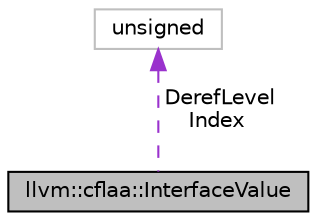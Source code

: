 digraph "llvm::cflaa::InterfaceValue"
{
 // LATEX_PDF_SIZE
  bgcolor="transparent";
  edge [fontname="Helvetica",fontsize="10",labelfontname="Helvetica",labelfontsize="10"];
  node [fontname="Helvetica",fontsize="10",shape=record];
  Node1 [label="llvm::cflaa::InterfaceValue",height=0.2,width=0.4,color="black", fillcolor="grey75", style="filled", fontcolor="black",tooltip="We use InterfaceValue to describe parameters/return value, as well as potential memory locations that..."];
  Node2 -> Node1 [dir="back",color="darkorchid3",fontsize="10",style="dashed",label=" DerefLevel\nIndex" ,fontname="Helvetica"];
  Node2 [label="unsigned",height=0.2,width=0.4,color="grey75",tooltip=" "];
}
